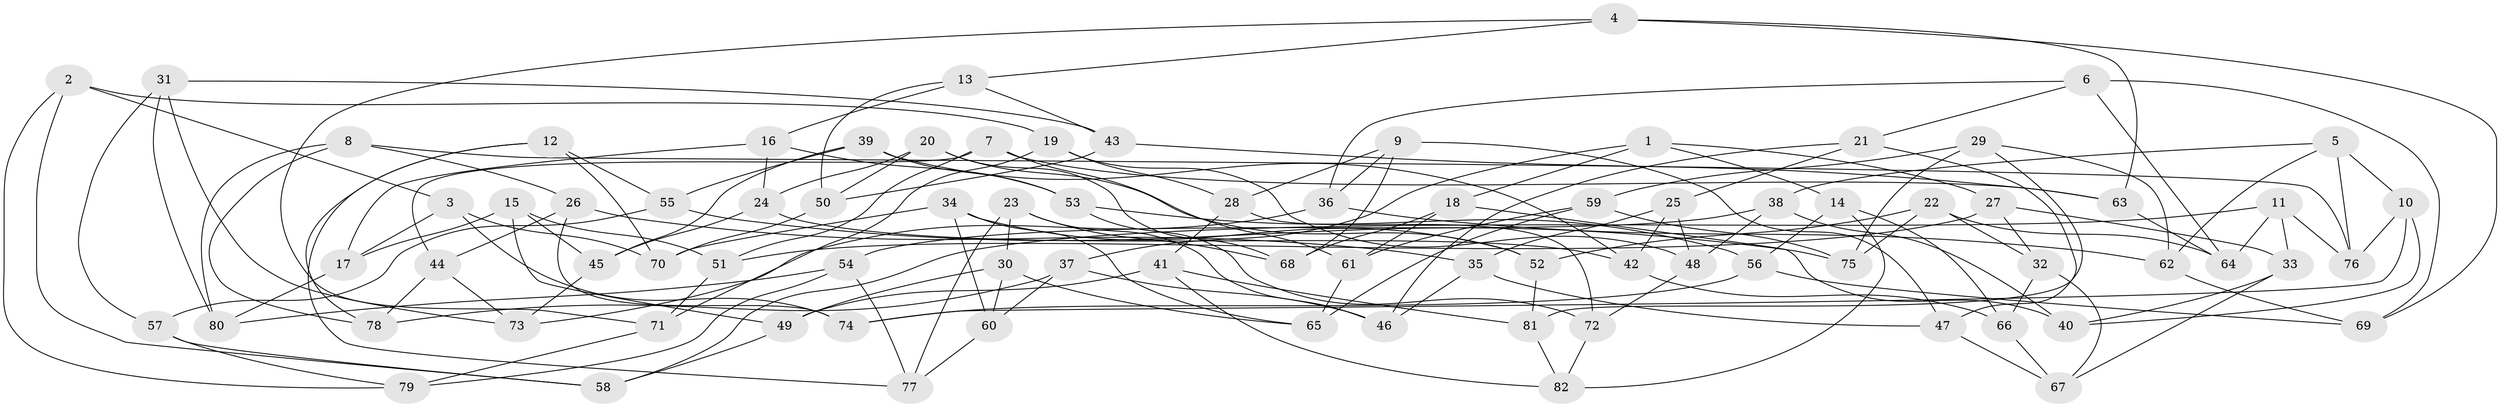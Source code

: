 // Generated by graph-tools (version 1.1) at 2025/57/03/09/25 04:57:17]
// undirected, 82 vertices, 164 edges
graph export_dot {
graph [start="1"]
  node [color=gray90,style=filled];
  1;
  2;
  3;
  4;
  5;
  6;
  7;
  8;
  9;
  10;
  11;
  12;
  13;
  14;
  15;
  16;
  17;
  18;
  19;
  20;
  21;
  22;
  23;
  24;
  25;
  26;
  27;
  28;
  29;
  30;
  31;
  32;
  33;
  34;
  35;
  36;
  37;
  38;
  39;
  40;
  41;
  42;
  43;
  44;
  45;
  46;
  47;
  48;
  49;
  50;
  51;
  52;
  53;
  54;
  55;
  56;
  57;
  58;
  59;
  60;
  61;
  62;
  63;
  64;
  65;
  66;
  67;
  68;
  69;
  70;
  71;
  72;
  73;
  74;
  75;
  76;
  77;
  78;
  79;
  80;
  81;
  82;
  1 -- 27;
  1 -- 14;
  1 -- 18;
  1 -- 37;
  2 -- 79;
  2 -- 58;
  2 -- 3;
  2 -- 19;
  3 -- 70;
  3 -- 74;
  3 -- 17;
  4 -- 71;
  4 -- 63;
  4 -- 69;
  4 -- 13;
  5 -- 10;
  5 -- 38;
  5 -- 76;
  5 -- 62;
  6 -- 21;
  6 -- 69;
  6 -- 64;
  6 -- 36;
  7 -- 44;
  7 -- 61;
  7 -- 51;
  7 -- 63;
  8 -- 78;
  8 -- 80;
  8 -- 76;
  8 -- 26;
  9 -- 36;
  9 -- 68;
  9 -- 28;
  9 -- 47;
  10 -- 74;
  10 -- 76;
  10 -- 40;
  11 -- 76;
  11 -- 64;
  11 -- 58;
  11 -- 33;
  12 -- 55;
  12 -- 77;
  12 -- 78;
  12 -- 70;
  13 -- 50;
  13 -- 43;
  13 -- 16;
  14 -- 82;
  14 -- 66;
  14 -- 56;
  15 -- 45;
  15 -- 51;
  15 -- 17;
  15 -- 49;
  16 -- 53;
  16 -- 24;
  16 -- 17;
  17 -- 80;
  18 -- 68;
  18 -- 40;
  18 -- 61;
  19 -- 28;
  19 -- 48;
  19 -- 71;
  20 -- 52;
  20 -- 68;
  20 -- 50;
  20 -- 24;
  21 -- 25;
  21 -- 47;
  21 -- 46;
  22 -- 64;
  22 -- 52;
  22 -- 32;
  22 -- 75;
  23 -- 46;
  23 -- 30;
  23 -- 68;
  23 -- 77;
  24 -- 42;
  24 -- 45;
  25 -- 35;
  25 -- 42;
  25 -- 48;
  26 -- 35;
  26 -- 74;
  26 -- 44;
  27 -- 32;
  27 -- 33;
  27 -- 51;
  28 -- 72;
  28 -- 41;
  29 -- 62;
  29 -- 59;
  29 -- 75;
  29 -- 81;
  30 -- 65;
  30 -- 60;
  30 -- 49;
  31 -- 43;
  31 -- 80;
  31 -- 73;
  31 -- 57;
  32 -- 67;
  32 -- 66;
  33 -- 40;
  33 -- 67;
  34 -- 52;
  34 -- 70;
  34 -- 65;
  34 -- 60;
  35 -- 46;
  35 -- 47;
  36 -- 73;
  36 -- 62;
  37 -- 78;
  37 -- 46;
  37 -- 60;
  38 -- 48;
  38 -- 54;
  38 -- 40;
  39 -- 55;
  39 -- 45;
  39 -- 53;
  39 -- 42;
  41 -- 49;
  41 -- 81;
  41 -- 82;
  42 -- 66;
  43 -- 63;
  43 -- 50;
  44 -- 78;
  44 -- 73;
  45 -- 73;
  47 -- 67;
  48 -- 72;
  49 -- 58;
  50 -- 70;
  51 -- 71;
  52 -- 81;
  53 -- 72;
  53 -- 56;
  54 -- 79;
  54 -- 80;
  54 -- 77;
  55 -- 75;
  55 -- 57;
  56 -- 74;
  56 -- 69;
  57 -- 79;
  57 -- 58;
  59 -- 61;
  59 -- 75;
  59 -- 65;
  60 -- 77;
  61 -- 65;
  62 -- 69;
  63 -- 64;
  66 -- 67;
  71 -- 79;
  72 -- 82;
  81 -- 82;
}
